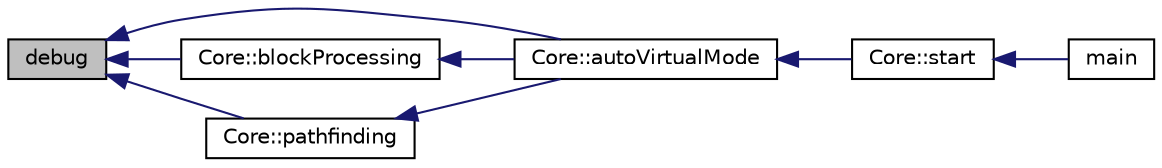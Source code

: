 digraph "debug"
{
  edge [fontname="Helvetica",fontsize="10",labelfontname="Helvetica",labelfontsize="10"];
  node [fontname="Helvetica",fontsize="10",shape=record];
  rankdir="LR";
  Node1 [label="debug",height=0.2,width=0.4,color="black", fillcolor="grey75", style="filled" fontcolor="black"];
  Node1 -> Node2 [dir="back",color="midnightblue",fontsize="10",style="solid",fontname="Helvetica"];
  Node2 [label="Core::autoVirtualMode",height=0.2,width=0.4,color="black", fillcolor="white", style="filled",URL="$class_core.html#a7fab8414125602f9f595143bb21d24c1"];
  Node2 -> Node3 [dir="back",color="midnightblue",fontsize="10",style="solid",fontname="Helvetica"];
  Node3 [label="Core::start",height=0.2,width=0.4,color="black", fillcolor="white", style="filled",URL="$class_core.html#a722434c9873d07d6b26a74e40e08eb9c"];
  Node3 -> Node4 [dir="back",color="midnightblue",fontsize="10",style="solid",fontname="Helvetica"];
  Node4 [label="main",height=0.2,width=0.4,color="black", fillcolor="white", style="filled",URL="$main_8cpp.html#ae66f6b31b5ad750f1fe042a706a4e3d4"];
  Node1 -> Node5 [dir="back",color="midnightblue",fontsize="10",style="solid",fontname="Helvetica"];
  Node5 [label="Core::blockProcessing",height=0.2,width=0.4,color="black", fillcolor="white", style="filled",URL="$class_core.html#a8648fac82f0324cead88c8fa2731b286"];
  Node5 -> Node2 [dir="back",color="midnightblue",fontsize="10",style="solid",fontname="Helvetica"];
  Node1 -> Node6 [dir="back",color="midnightblue",fontsize="10",style="solid",fontname="Helvetica"];
  Node6 [label="Core::pathfinding",height=0.2,width=0.4,color="black", fillcolor="white", style="filled",URL="$class_core.html#a333060e38c961d6fbf4ba4d01a84e48b"];
  Node6 -> Node2 [dir="back",color="midnightblue",fontsize="10",style="solid",fontname="Helvetica"];
}
